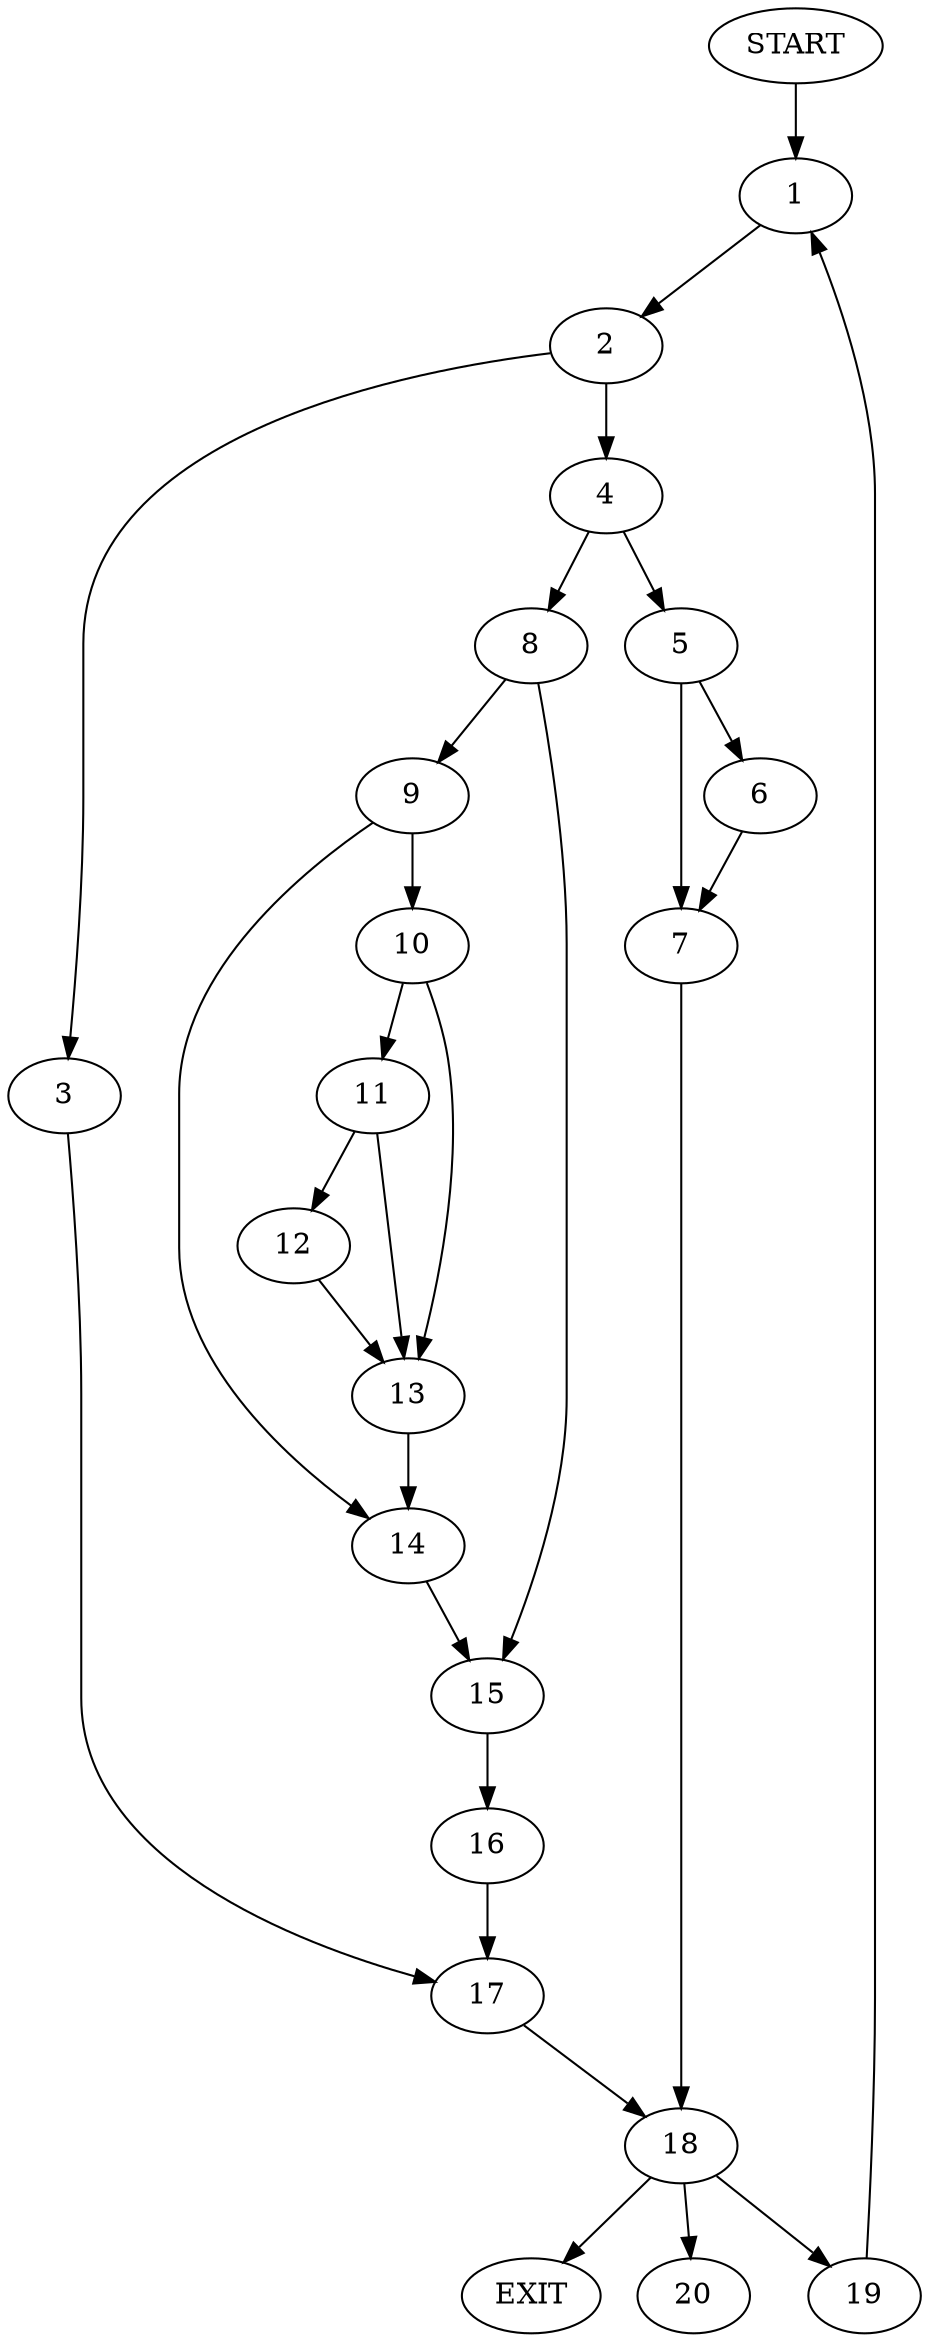 digraph { 
0 [label="START"];
1;
2;
3;
4;
5;
6;
7;
8;
9;
10;
11;
12;
13;
14;
15;
16;
17;
18;
19;
20;
21[label="EXIT"];
0 -> 1;
1 -> 2;
2 -> 3;
2 -> 4;
3 -> 17;
4 -> 5;
4 -> 8;
5 -> 6;
5 -> 7;
6 -> 7;
7 -> 18;
8 -> 9;
8 -> 15;
9 -> 10;
9 -> 14;
10 -> 11;
10 -> 13;
11 -> 12;
11 -> 13;
12 -> 13;
13 -> 14;
14 -> 15;
15 -> 16;
16 -> 17;
17 -> 18;
18 -> 21;
18 -> 19;
18:s2 -> 20;
19 -> 1;
}